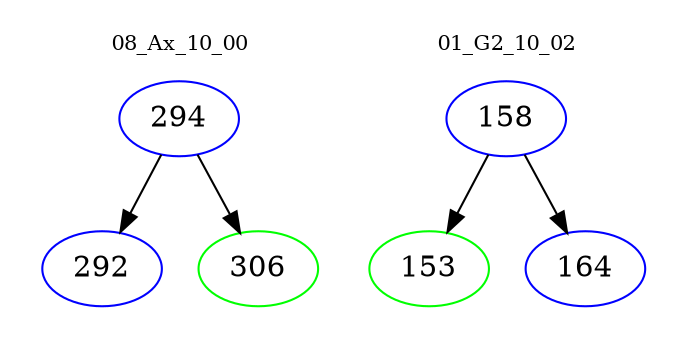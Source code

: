 digraph{
subgraph cluster_0 {
color = white
label = "08_Ax_10_00";
fontsize=10;
T0_294 [label="294", color="blue"]
T0_294 -> T0_292 [color="black"]
T0_292 [label="292", color="blue"]
T0_294 -> T0_306 [color="black"]
T0_306 [label="306", color="green"]
}
subgraph cluster_1 {
color = white
label = "01_G2_10_02";
fontsize=10;
T1_158 [label="158", color="blue"]
T1_158 -> T1_153 [color="black"]
T1_153 [label="153", color="green"]
T1_158 -> T1_164 [color="black"]
T1_164 [label="164", color="blue"]
}
}
